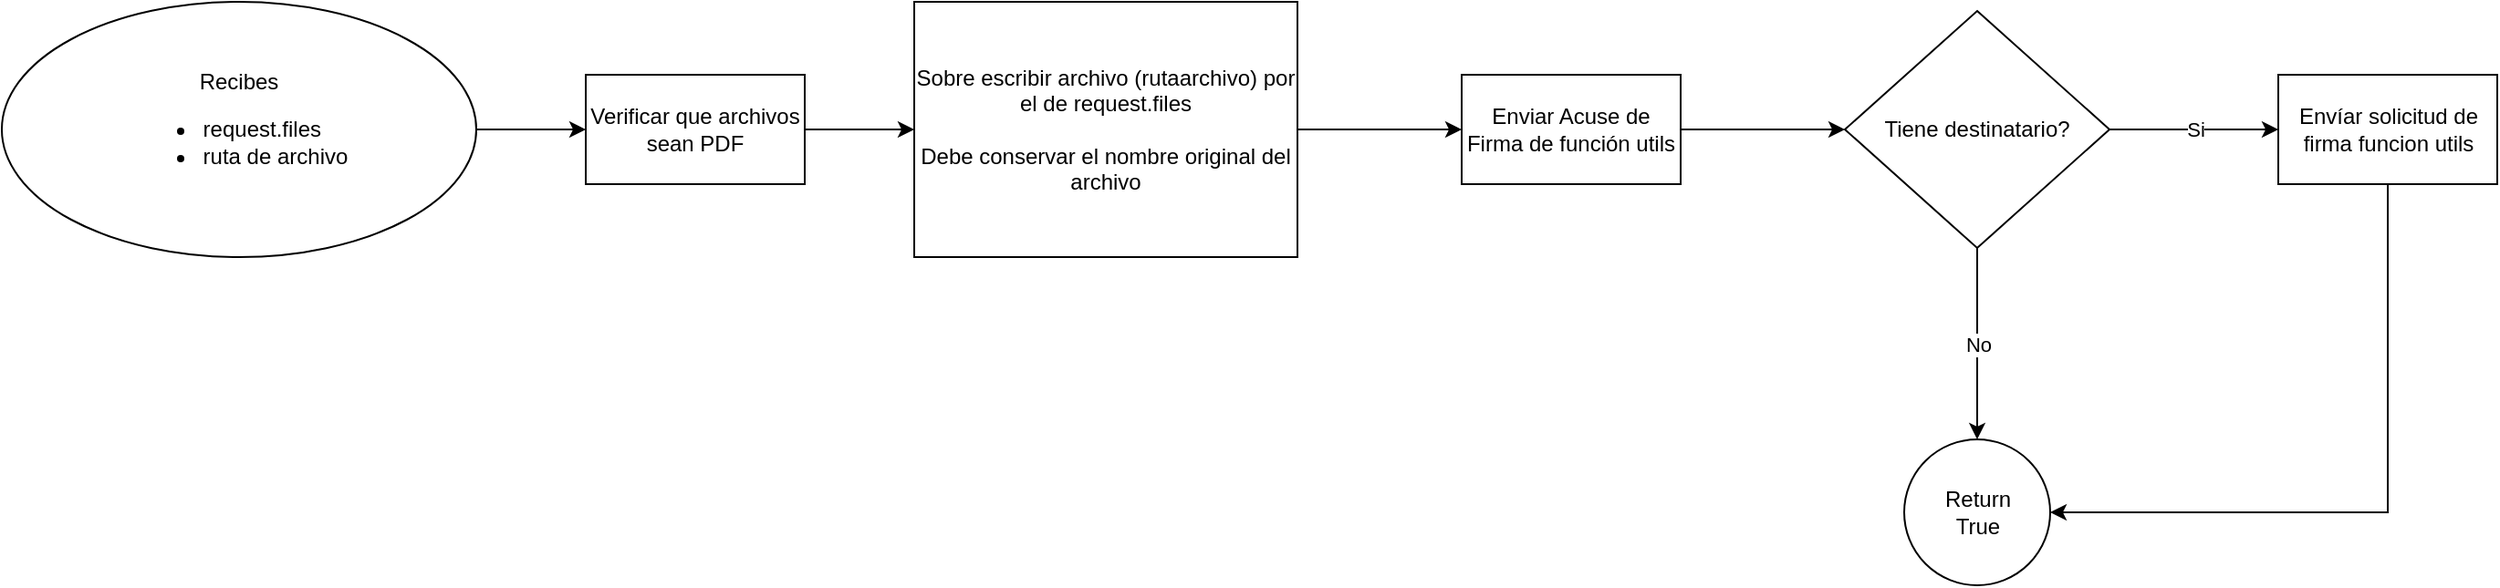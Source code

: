 <mxfile version="21.3.3" type="github">
  <diagram id="C5RBs43oDa-KdzZeNtuy" name="Page-1">
    <mxGraphModel dx="1658" dy="893" grid="1" gridSize="10" guides="1" tooltips="1" connect="1" arrows="1" fold="1" page="1" pageScale="1" pageWidth="827" pageHeight="1169" math="0" shadow="0">
      <root>
        <mxCell id="WIyWlLk6GJQsqaUBKTNV-0" />
        <mxCell id="WIyWlLk6GJQsqaUBKTNV-1" parent="WIyWlLk6GJQsqaUBKTNV-0" />
        <mxCell id="Eb36ysWTBSQc3GgwpaGg-2" value="" style="edgeStyle=orthogonalEdgeStyle;rounded=0;orthogonalLoop=1;jettySize=auto;html=1;" edge="1" parent="WIyWlLk6GJQsqaUBKTNV-1" source="Eb36ysWTBSQc3GgwpaGg-0" target="Eb36ysWTBSQc3GgwpaGg-1">
          <mxGeometry relative="1" as="geometry" />
        </mxCell>
        <mxCell id="Eb36ysWTBSQc3GgwpaGg-0" value="&lt;div&gt;Recibes&lt;/div&gt;&lt;div&gt;&lt;ul&gt;&lt;li&gt;&lt;div align=&quot;left&quot;&gt;request.files&lt;/div&gt;&lt;/li&gt;&lt;li&gt;&lt;div align=&quot;left&quot;&gt;ruta de archivo&lt;/div&gt;&lt;/li&gt;&lt;/ul&gt;&lt;/div&gt;" style="ellipse;whiteSpace=wrap;html=1;" vertex="1" parent="WIyWlLk6GJQsqaUBKTNV-1">
          <mxGeometry x="10" y="20" width="260" height="140" as="geometry" />
        </mxCell>
        <mxCell id="Eb36ysWTBSQc3GgwpaGg-4" value="" style="edgeStyle=orthogonalEdgeStyle;rounded=0;orthogonalLoop=1;jettySize=auto;html=1;" edge="1" parent="WIyWlLk6GJQsqaUBKTNV-1" source="Eb36ysWTBSQc3GgwpaGg-1" target="Eb36ysWTBSQc3GgwpaGg-3">
          <mxGeometry relative="1" as="geometry" />
        </mxCell>
        <mxCell id="Eb36ysWTBSQc3GgwpaGg-1" value="Verificar que archivos sean PDF" style="whiteSpace=wrap;html=1;" vertex="1" parent="WIyWlLk6GJQsqaUBKTNV-1">
          <mxGeometry x="330" y="60" width="120" height="60" as="geometry" />
        </mxCell>
        <mxCell id="Eb36ysWTBSQc3GgwpaGg-6" value="" style="edgeStyle=orthogonalEdgeStyle;rounded=0;orthogonalLoop=1;jettySize=auto;html=1;" edge="1" parent="WIyWlLk6GJQsqaUBKTNV-1" source="Eb36ysWTBSQc3GgwpaGg-3" target="Eb36ysWTBSQc3GgwpaGg-5">
          <mxGeometry relative="1" as="geometry" />
        </mxCell>
        <mxCell id="Eb36ysWTBSQc3GgwpaGg-3" value="&lt;div&gt;Sobre escribir archivo (rutaarchivo) por el de request.files&lt;/div&gt;&lt;div&gt;&lt;br&gt;&lt;/div&gt;&lt;div&gt;Debe conservar el nombre original del archivo&lt;br&gt;&lt;/div&gt;" style="whiteSpace=wrap;html=1;" vertex="1" parent="WIyWlLk6GJQsqaUBKTNV-1">
          <mxGeometry x="510" y="20" width="210" height="140" as="geometry" />
        </mxCell>
        <mxCell id="Eb36ysWTBSQc3GgwpaGg-10" value="" style="edgeStyle=orthogonalEdgeStyle;rounded=0;orthogonalLoop=1;jettySize=auto;html=1;" edge="1" parent="WIyWlLk6GJQsqaUBKTNV-1" source="Eb36ysWTBSQc3GgwpaGg-5" target="Eb36ysWTBSQc3GgwpaGg-9">
          <mxGeometry relative="1" as="geometry" />
        </mxCell>
        <mxCell id="Eb36ysWTBSQc3GgwpaGg-5" value="Enviar Acuse de Firma de función utils" style="whiteSpace=wrap;html=1;" vertex="1" parent="WIyWlLk6GJQsqaUBKTNV-1">
          <mxGeometry x="810" y="60" width="120" height="60" as="geometry" />
        </mxCell>
        <mxCell id="Eb36ysWTBSQc3GgwpaGg-12" value="Si" style="edgeStyle=orthogonalEdgeStyle;rounded=0;orthogonalLoop=1;jettySize=auto;html=1;" edge="1" parent="WIyWlLk6GJQsqaUBKTNV-1" source="Eb36ysWTBSQc3GgwpaGg-9" target="Eb36ysWTBSQc3GgwpaGg-11">
          <mxGeometry relative="1" as="geometry" />
        </mxCell>
        <mxCell id="Eb36ysWTBSQc3GgwpaGg-14" value="No" style="edgeStyle=orthogonalEdgeStyle;rounded=0;orthogonalLoop=1;jettySize=auto;html=1;" edge="1" parent="WIyWlLk6GJQsqaUBKTNV-1" source="Eb36ysWTBSQc3GgwpaGg-9" target="Eb36ysWTBSQc3GgwpaGg-13">
          <mxGeometry relative="1" as="geometry" />
        </mxCell>
        <mxCell id="Eb36ysWTBSQc3GgwpaGg-9" value="Tiene destinatario?" style="rhombus;whiteSpace=wrap;html=1;" vertex="1" parent="WIyWlLk6GJQsqaUBKTNV-1">
          <mxGeometry x="1020" y="25" width="145" height="130" as="geometry" />
        </mxCell>
        <mxCell id="Eb36ysWTBSQc3GgwpaGg-16" value="" style="edgeStyle=orthogonalEdgeStyle;rounded=0;orthogonalLoop=1;jettySize=auto;html=1;entryX=1;entryY=0.5;entryDx=0;entryDy=0;" edge="1" parent="WIyWlLk6GJQsqaUBKTNV-1" source="Eb36ysWTBSQc3GgwpaGg-11" target="Eb36ysWTBSQc3GgwpaGg-13">
          <mxGeometry relative="1" as="geometry">
            <mxPoint x="1317.5" y="200" as="targetPoint" />
            <Array as="points">
              <mxPoint x="1318" y="300" />
            </Array>
          </mxGeometry>
        </mxCell>
        <mxCell id="Eb36ysWTBSQc3GgwpaGg-11" value="Envíar solicitud de firma funcion utils" style="whiteSpace=wrap;html=1;" vertex="1" parent="WIyWlLk6GJQsqaUBKTNV-1">
          <mxGeometry x="1257.5" y="60" width="120" height="60" as="geometry" />
        </mxCell>
        <mxCell id="Eb36ysWTBSQc3GgwpaGg-13" value="&lt;div&gt;Return &lt;br&gt;&lt;/div&gt;&lt;div&gt;True&lt;/div&gt;" style="ellipse;whiteSpace=wrap;html=1;" vertex="1" parent="WIyWlLk6GJQsqaUBKTNV-1">
          <mxGeometry x="1052.5" y="260" width="80" height="80" as="geometry" />
        </mxCell>
      </root>
    </mxGraphModel>
  </diagram>
</mxfile>
